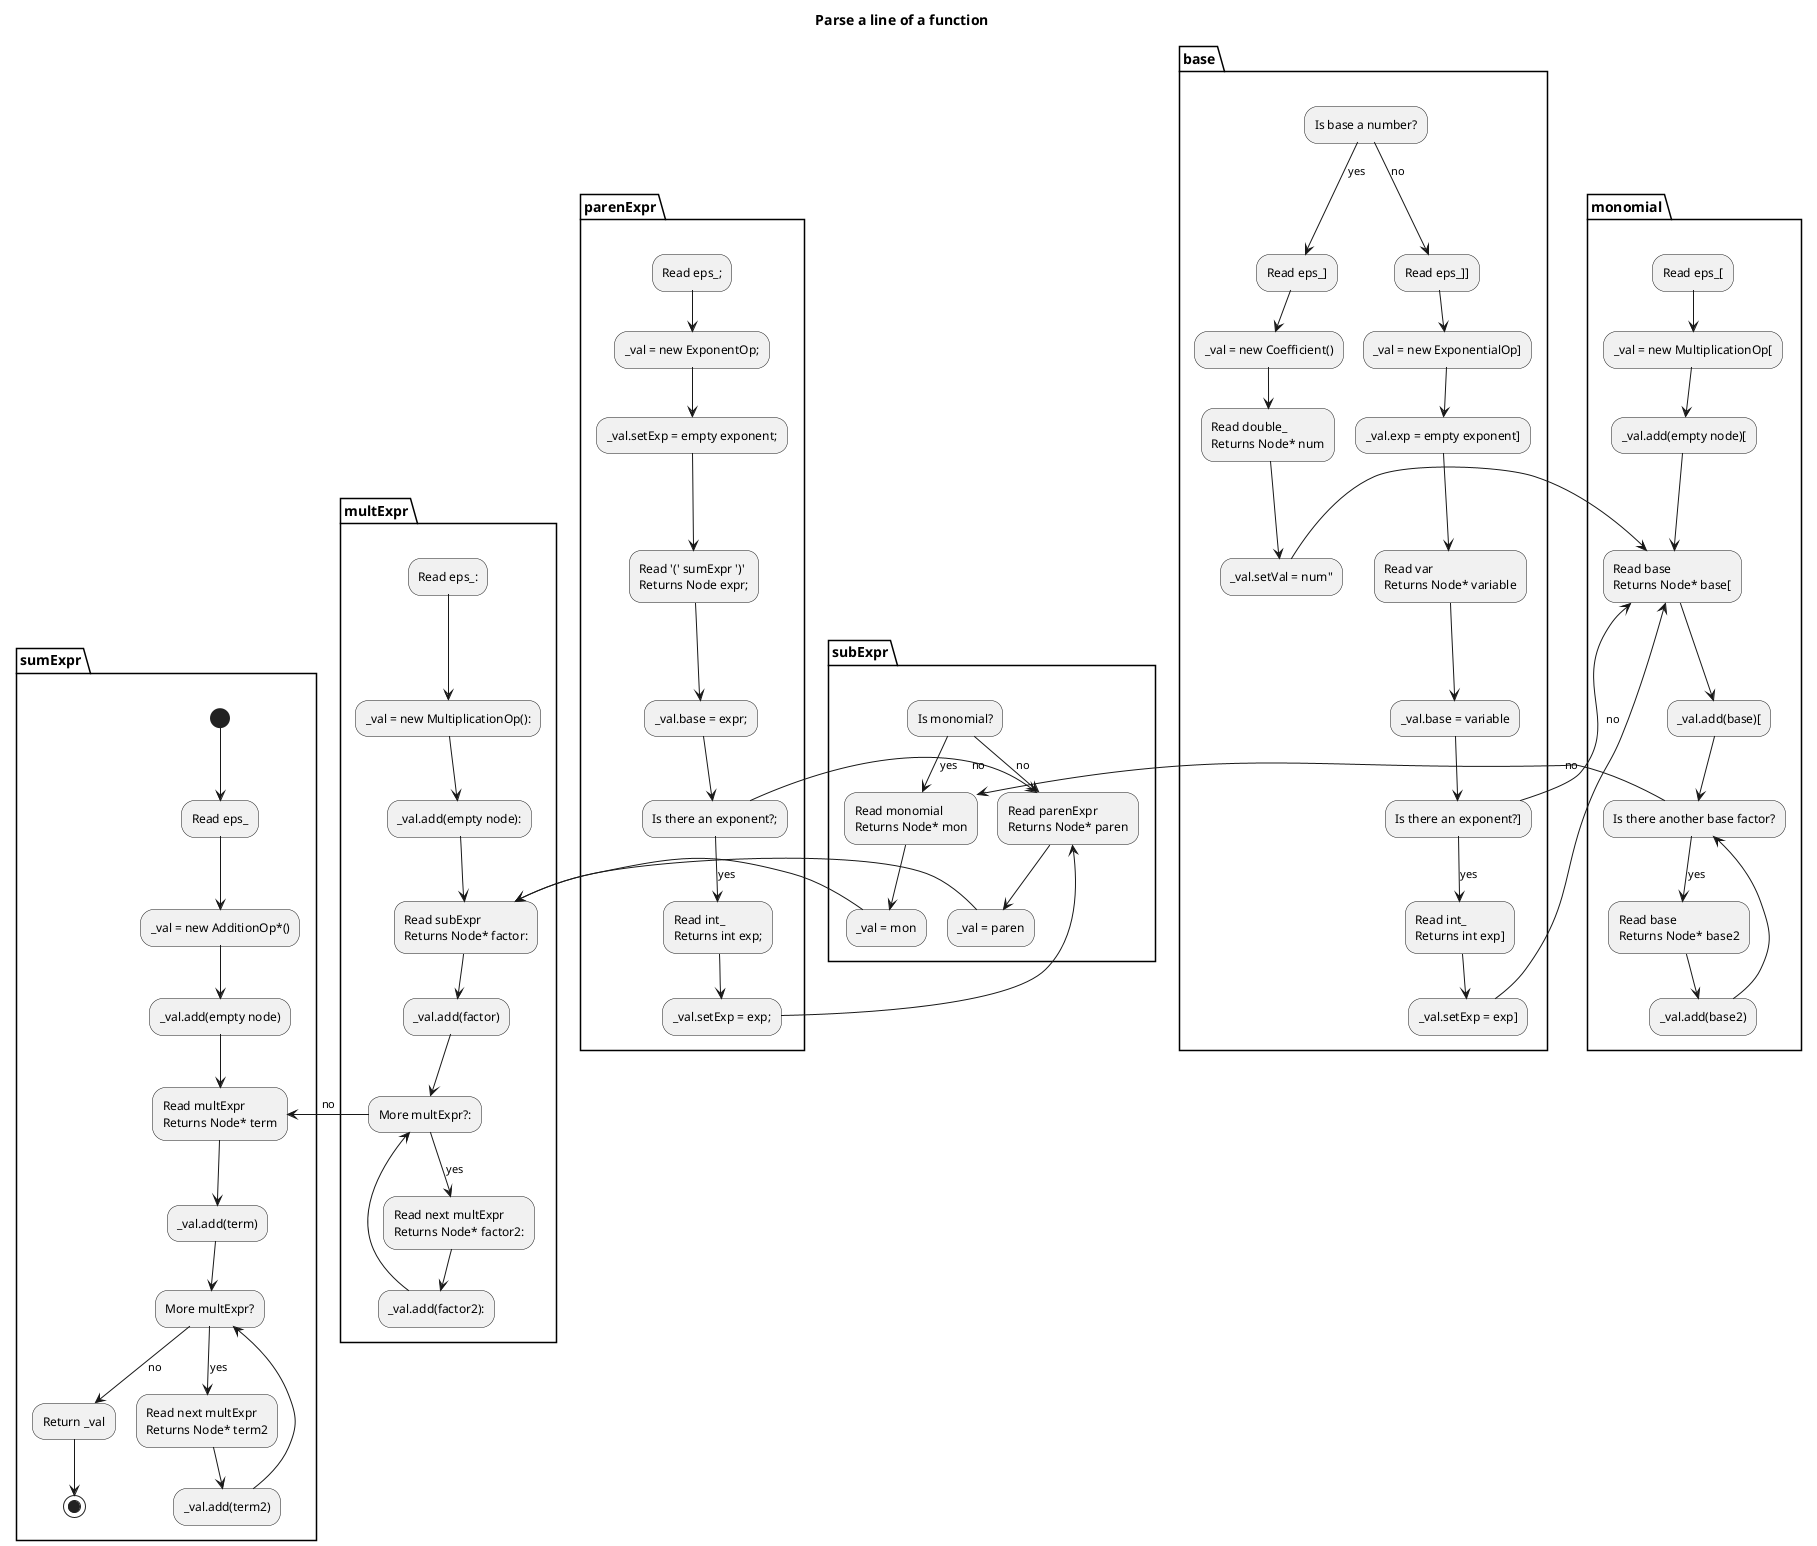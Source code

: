 @startuml
title Parse a line of a function
partition sumExpr {
(*) --> Read eps_
--> "_val = new AdditionOp*()"
--> "_val.add(empty node)"
--> "Read multExpr
Returns Node* term" as MultRet
--> _val.add(term)
--> More multExpr?
-->[no] Return _val
-->(*)

"More multExpr?" -->[yes] "Read next multExpr
Returns Node* term2"
--> _val.add(term2)
--> "More multExpr?"
}





partition multExpr {
"Read eps_:"  --> "_val = new MultiplicationOp():"
--> "_val.add(empty node):"
--> "Read subExpr
Returns Node* factor:" as SubRet
--> _val.add(factor)
--> More multExpr?:
-left->[no] MultRet

"More multExpr?:" -->[yes] "Read next multExpr
Returns Node* factor2:"
--> _val.add(factor2):
--> "More multExpr?:"
}






partition subExpr {
"Is monomial?" -->[yes] "Read monomial
Returns Node* mon" as MonRet
--> "_val = mon"
-left-> SubRet

"Is monomial?" -->[no] "Read parenExpr
Returns Node* paren" as ParenRet
--> "_val = paren"
-left->SubRet

}




partition parenExpr {
"Read eps_;" --> "_val = new ExponentOp;"
--> "_val.setExp = empty exponent;"
--> "Read '(' sumExpr ')'
Returns Node expr;"
--> "_val.base = expr;"
--> "Is there an exponent?;"
-->[yes] "Read int_
Returns int exp;"
--> "_val.setExp = exp;"
-left-> ParenRet


"Is there an exponent?;" -left->[no] ParenRet
}



partition monomial {
"Read eps_[" --> "_val = new MultiplicationOp["
--> "_val.add(empty node)["
--> "Read base
Returns Node* base[" as BRet
--> "_val.add(base)["
--> "Is there another base factor?"
-->[yes] "Read base
Returns Node* base2"
--> "_val.add(base2)"
--> "Is there another base factor?"

"Is there another base factor?" -left->[no] MonRet
}





partition base {
"Is base a number?" -->[yes] "Read eps_]"
--> "_val = new Coefficient()"
--> "Read double_
Returns Node* num"
--> _val.setVal = num"
-left->BRet


"Is base a number?" -->[no] "Read eps_]]"
--> "_val = new ExponentialOp]"
--> "_val.exp = empty exponent]"
--> "Read var
Returns Node* variable"
--> "_val.base = variable"
--> "Is there an exponent?]"
-->[yes] "Read int_
Returns int exp]"
--> "_val.setExp = exp]"
-left-> BRet


"Is there an exponent?]" -left->[no] BRet


@enduml